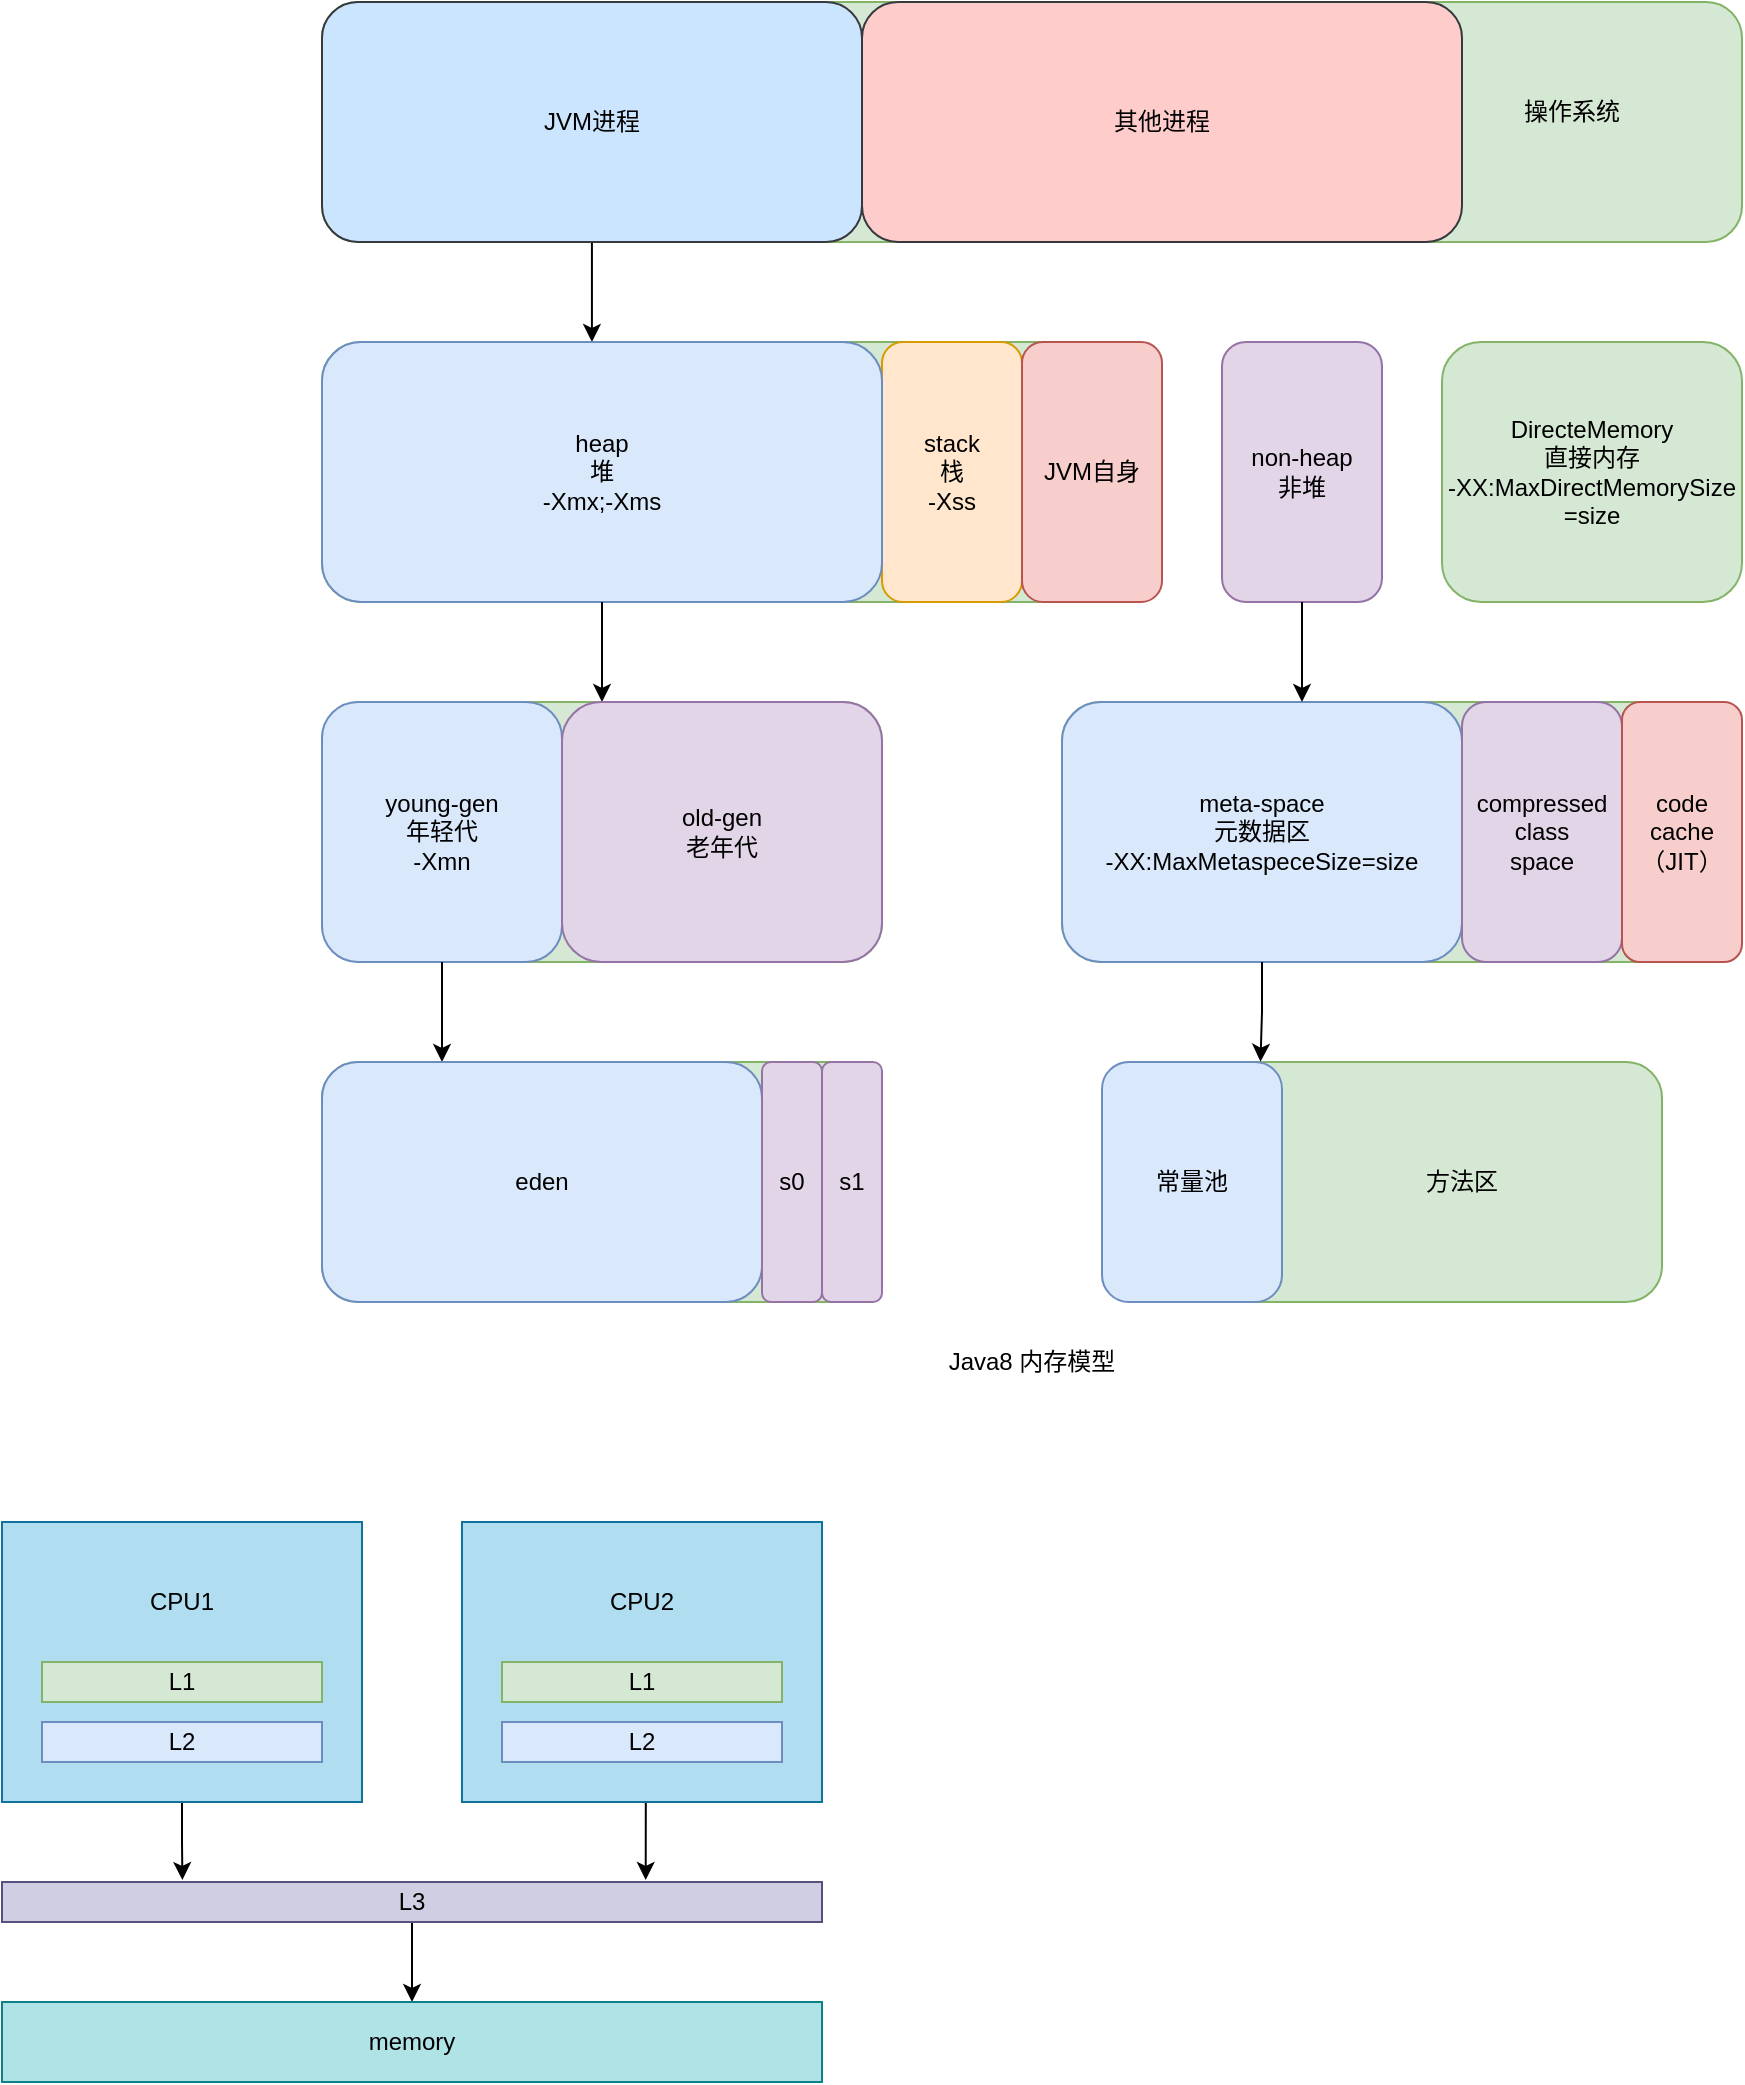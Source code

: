 <mxfile version="14.8.0" type="github">
  <diagram id="Hnj8u2Z6kbTL5qg60Vhd" name="第 1 页">
    <mxGraphModel dx="946" dy="589" grid="1" gridSize="10" guides="1" tooltips="1" connect="1" arrows="1" fold="1" page="1" pageScale="1" pageWidth="3300" pageHeight="2339" math="0" shadow="0">
      <root>
        <mxCell id="0" />
        <mxCell id="1" parent="0" />
        <mxCell id="2FLW1CLS9qOiseNBJpWG-12" style="edgeStyle=orthogonalEdgeStyle;rounded=0;orthogonalLoop=1;jettySize=auto;html=1;entryX=0.22;entryY=-0.05;entryDx=0;entryDy=0;entryPerimeter=0;" parent="1" source="2FLW1CLS9qOiseNBJpWG-1" target="2FLW1CLS9qOiseNBJpWG-11" edge="1">
          <mxGeometry relative="1" as="geometry" />
        </mxCell>
        <mxCell id="2FLW1CLS9qOiseNBJpWG-1" value="" style="rounded=0;whiteSpace=wrap;html=1;fillColor=#b1ddf0;strokeColor=#10739e;" parent="1" vertex="1">
          <mxGeometry x="60" y="800" width="180" height="140" as="geometry" />
        </mxCell>
        <mxCell id="i2o0Ual5Depr8FTci9SJ-35" value="" style="group" parent="1" vertex="1" connectable="0">
          <mxGeometry x="220" y="40" width="710" height="700" as="geometry" />
        </mxCell>
        <mxCell id="i2o0Ual5Depr8FTci9SJ-1" value="" style="rounded=1;whiteSpace=wrap;html=1;fillColor=#d5e8d4;strokeColor=#82b366;" parent="i2o0Ual5Depr8FTci9SJ-35" vertex="1">
          <mxGeometry width="710" height="120" as="geometry" />
        </mxCell>
        <mxCell id="i2o0Ual5Depr8FTci9SJ-2" value="操作系统" style="text;html=1;strokeColor=none;fillColor=none;align=center;verticalAlign=middle;whiteSpace=wrap;rounded=0;" parent="i2o0Ual5Depr8FTci9SJ-35" vertex="1">
          <mxGeometry x="580" y="40" width="90" height="30" as="geometry" />
        </mxCell>
        <mxCell id="i2o0Ual5Depr8FTci9SJ-36" style="edgeStyle=orthogonalEdgeStyle;rounded=0;orthogonalLoop=1;jettySize=auto;html=1;entryX=0.482;entryY=0;entryDx=0;entryDy=0;entryPerimeter=0;" parent="i2o0Ual5Depr8FTci9SJ-35" source="i2o0Ual5Depr8FTci9SJ-3" target="i2o0Ual5Depr8FTci9SJ-11" edge="1">
          <mxGeometry relative="1" as="geometry" />
        </mxCell>
        <mxCell id="i2o0Ual5Depr8FTci9SJ-3" value="JVM进程" style="rounded=1;whiteSpace=wrap;html=1;fillColor=#cce5ff;strokeColor=#36393d;" parent="i2o0Ual5Depr8FTci9SJ-35" vertex="1">
          <mxGeometry width="270" height="120" as="geometry" />
        </mxCell>
        <mxCell id="i2o0Ual5Depr8FTci9SJ-4" value="其他进程" style="rounded=1;whiteSpace=wrap;html=1;fillColor=#ffcccc;strokeColor=#36393d;" parent="i2o0Ual5Depr8FTci9SJ-35" vertex="1">
          <mxGeometry x="270" width="300" height="120" as="geometry" />
        </mxCell>
        <mxCell id="i2o0Ual5Depr8FTci9SJ-6" value="" style="rounded=1;whiteSpace=wrap;html=1;fillColor=#d5e8d4;strokeColor=#82b366;" parent="i2o0Ual5Depr8FTci9SJ-35" vertex="1">
          <mxGeometry y="170" width="420" height="130" as="geometry" />
        </mxCell>
        <mxCell id="i2o0Ual5Depr8FTci9SJ-7" value="DirecteMemory&lt;br&gt;直接内存&lt;br&gt;-XX:MaxDirectMemorySize&lt;br&gt;=size" style="rounded=1;whiteSpace=wrap;html=1;fillColor=#d5e8d4;strokeColor=#82b366;" parent="i2o0Ual5Depr8FTci9SJ-35" vertex="1">
          <mxGeometry x="560" y="170" width="150" height="130" as="geometry" />
        </mxCell>
        <mxCell id="i2o0Ual5Depr8FTci9SJ-9" value="stack&lt;br&gt;栈&lt;br&gt;-Xss" style="rounded=1;whiteSpace=wrap;html=1;fillColor=#ffe6cc;strokeColor=#d79b00;" parent="i2o0Ual5Depr8FTci9SJ-35" vertex="1">
          <mxGeometry x="280" y="170" width="70" height="130" as="geometry" />
        </mxCell>
        <mxCell id="i2o0Ual5Depr8FTci9SJ-10" value="JVM自身" style="rounded=1;whiteSpace=wrap;html=1;fillColor=#f8cecc;strokeColor=#b85450;" parent="i2o0Ual5Depr8FTci9SJ-35" vertex="1">
          <mxGeometry x="350" y="170" width="70" height="130" as="geometry" />
        </mxCell>
        <mxCell id="i2o0Ual5Depr8FTci9SJ-11" value="heap&lt;br&gt;堆&lt;br&gt;-Xmx;-Xms" style="rounded=1;whiteSpace=wrap;html=1;fillColor=#dae8fc;strokeColor=#6c8ebf;" parent="i2o0Ual5Depr8FTci9SJ-35" vertex="1">
          <mxGeometry y="170" width="280" height="130" as="geometry" />
        </mxCell>
        <mxCell id="i2o0Ual5Depr8FTci9SJ-13" value="" style="rounded=1;whiteSpace=wrap;html=1;fillColor=#d5e8d4;strokeColor=#82b366;" parent="i2o0Ual5Depr8FTci9SJ-35" vertex="1">
          <mxGeometry y="350" width="280" height="130" as="geometry" />
        </mxCell>
        <mxCell id="i2o0Ual5Depr8FTci9SJ-14" value="young-gen&lt;br&gt;年轻代&lt;br&gt;-Xmn" style="rounded=1;whiteSpace=wrap;html=1;fillColor=#dae8fc;strokeColor=#6c8ebf;" parent="i2o0Ual5Depr8FTci9SJ-35" vertex="1">
          <mxGeometry y="350" width="120" height="130" as="geometry" />
        </mxCell>
        <mxCell id="i2o0Ual5Depr8FTci9SJ-17" style="edgeStyle=orthogonalEdgeStyle;rounded=0;orthogonalLoop=1;jettySize=auto;html=1;entryX=0.125;entryY=0;entryDx=0;entryDy=0;entryPerimeter=0;" parent="i2o0Ual5Depr8FTci9SJ-35" source="i2o0Ual5Depr8FTci9SJ-11" target="i2o0Ual5Depr8FTci9SJ-15" edge="1">
          <mxGeometry relative="1" as="geometry" />
        </mxCell>
        <mxCell id="i2o0Ual5Depr8FTci9SJ-15" value="old-gen&lt;br&gt;老年代" style="rounded=1;whiteSpace=wrap;html=1;fillColor=#e1d5e7;strokeColor=#9673a6;" parent="i2o0Ual5Depr8FTci9SJ-35" vertex="1">
          <mxGeometry x="120" y="350" width="160" height="130" as="geometry" />
        </mxCell>
        <mxCell id="i2o0Ual5Depr8FTci9SJ-18" value="" style="whiteSpace=wrap;html=1;rounded=1;strokeColor=#82b366;fillColor=#d5e8d4;" parent="i2o0Ual5Depr8FTci9SJ-35" vertex="1">
          <mxGeometry y="530" width="280" height="120" as="geometry" />
        </mxCell>
        <mxCell id="i2o0Ual5Depr8FTci9SJ-19" value="" style="edgeStyle=orthogonalEdgeStyle;rounded=0;orthogonalLoop=1;jettySize=auto;html=1;" parent="i2o0Ual5Depr8FTci9SJ-35" source="i2o0Ual5Depr8FTci9SJ-14" edge="1">
          <mxGeometry relative="1" as="geometry">
            <mxPoint x="60" y="530" as="targetPoint" />
          </mxGeometry>
        </mxCell>
        <mxCell id="i2o0Ual5Depr8FTci9SJ-20" value="eden" style="rounded=1;whiteSpace=wrap;html=1;fillColor=#dae8fc;strokeColor=#6c8ebf;" parent="i2o0Ual5Depr8FTci9SJ-35" vertex="1">
          <mxGeometry y="530" width="220" height="120" as="geometry" />
        </mxCell>
        <mxCell id="i2o0Ual5Depr8FTci9SJ-21" value="s0" style="rounded=1;whiteSpace=wrap;html=1;fillColor=#e1d5e7;strokeColor=#9673a6;" parent="i2o0Ual5Depr8FTci9SJ-35" vertex="1">
          <mxGeometry x="220" y="530" width="30" height="120" as="geometry" />
        </mxCell>
        <mxCell id="i2o0Ual5Depr8FTci9SJ-22" value="s1" style="rounded=1;whiteSpace=wrap;html=1;fillColor=#e1d5e7;strokeColor=#9673a6;" parent="i2o0Ual5Depr8FTci9SJ-35" vertex="1">
          <mxGeometry x="250" y="530" width="30" height="120" as="geometry" />
        </mxCell>
        <mxCell id="i2o0Ual5Depr8FTci9SJ-23" value="" style="rounded=1;whiteSpace=wrap;html=1;fillColor=#d5e8d4;strokeColor=#82b366;" parent="i2o0Ual5Depr8FTci9SJ-35" vertex="1">
          <mxGeometry x="370" y="350" width="340" height="130" as="geometry" />
        </mxCell>
        <mxCell id="i2o0Ual5Depr8FTci9SJ-25" value="meta-space&lt;br&gt;元数据区&lt;br&gt;-XX:MaxMetaspeceSize=size" style="rounded=1;whiteSpace=wrap;html=1;fillColor=#dae8fc;strokeColor=#6c8ebf;" parent="i2o0Ual5Depr8FTci9SJ-35" vertex="1">
          <mxGeometry x="370" y="350" width="200" height="130" as="geometry" />
        </mxCell>
        <mxCell id="i2o0Ual5Depr8FTci9SJ-26" value="compressed&lt;br&gt;class&lt;br&gt;space" style="rounded=1;whiteSpace=wrap;html=1;fillColor=#e1d5e7;strokeColor=#9673a6;" parent="i2o0Ual5Depr8FTci9SJ-35" vertex="1">
          <mxGeometry x="570" y="350" width="80" height="130" as="geometry" />
        </mxCell>
        <mxCell id="i2o0Ual5Depr8FTci9SJ-27" value="code&lt;br&gt;cache&lt;br&gt;（JIT）" style="rounded=1;whiteSpace=wrap;html=1;fillColor=#f8cecc;strokeColor=#b85450;" parent="i2o0Ual5Depr8FTci9SJ-35" vertex="1">
          <mxGeometry x="650" y="350" width="60" height="130" as="geometry" />
        </mxCell>
        <mxCell id="i2o0Ual5Depr8FTci9SJ-29" value="" style="whiteSpace=wrap;html=1;rounded=1;strokeColor=#82b366;fillColor=#d5e8d4;" parent="i2o0Ual5Depr8FTci9SJ-35" vertex="1">
          <mxGeometry x="390" y="530" width="280" height="120" as="geometry" />
        </mxCell>
        <mxCell id="i2o0Ual5Depr8FTci9SJ-30" style="edgeStyle=orthogonalEdgeStyle;rounded=0;orthogonalLoop=1;jettySize=auto;html=1;entryX=0.283;entryY=-0.001;entryDx=0;entryDy=0;entryPerimeter=0;" parent="i2o0Ual5Depr8FTci9SJ-35" source="i2o0Ual5Depr8FTci9SJ-25" target="i2o0Ual5Depr8FTci9SJ-29" edge="1">
          <mxGeometry relative="1" as="geometry" />
        </mxCell>
        <mxCell id="i2o0Ual5Depr8FTci9SJ-31" value="常量池" style="rounded=1;whiteSpace=wrap;html=1;fillColor=#dae8fc;strokeColor=#6c8ebf;" parent="i2o0Ual5Depr8FTci9SJ-35" vertex="1">
          <mxGeometry x="390" y="530" width="90" height="120" as="geometry" />
        </mxCell>
        <mxCell id="i2o0Ual5Depr8FTci9SJ-32" value="方法区" style="text;html=1;strokeColor=none;fillColor=none;align=center;verticalAlign=middle;whiteSpace=wrap;rounded=0;" parent="i2o0Ual5Depr8FTci9SJ-35" vertex="1">
          <mxGeometry x="550" y="580" width="40" height="20" as="geometry" />
        </mxCell>
        <mxCell id="i2o0Ual5Depr8FTci9SJ-34" value="Java8 内存模型" style="text;html=1;strokeColor=none;fillColor=none;align=center;verticalAlign=middle;whiteSpace=wrap;rounded=0;" parent="i2o0Ual5Depr8FTci9SJ-35" vertex="1">
          <mxGeometry x="265" y="660" width="180" height="40" as="geometry" />
        </mxCell>
        <mxCell id="i2o0Ual5Depr8FTci9SJ-12" value="non-heap&lt;br&gt;非堆" style="rounded=1;whiteSpace=wrap;html=1;fillColor=#e1d5e7;strokeColor=#9673a6;" parent="i2o0Ual5Depr8FTci9SJ-35" vertex="1">
          <mxGeometry x="450" y="170" width="80" height="130" as="geometry" />
        </mxCell>
        <mxCell id="T1Gyrw0ThtfeSEBhmDdN-2" style="edgeStyle=orthogonalEdgeStyle;rounded=0;orthogonalLoop=1;jettySize=auto;html=1;" parent="1" source="i2o0Ual5Depr8FTci9SJ-12" edge="1">
          <mxGeometry relative="1" as="geometry">
            <mxPoint x="710" y="390" as="targetPoint" />
          </mxGeometry>
        </mxCell>
        <mxCell id="2FLW1CLS9qOiseNBJpWG-2" value="L1" style="rounded=0;whiteSpace=wrap;html=1;fillColor=#d5e8d4;strokeColor=#82b366;" parent="1" vertex="1">
          <mxGeometry x="80" y="870" width="140" height="20" as="geometry" />
        </mxCell>
        <mxCell id="2FLW1CLS9qOiseNBJpWG-3" value="L2" style="rounded=0;whiteSpace=wrap;html=1;fillColor=#dae8fc;strokeColor=#6c8ebf;" parent="1" vertex="1">
          <mxGeometry x="80" y="900" width="140" height="20" as="geometry" />
        </mxCell>
        <mxCell id="2FLW1CLS9qOiseNBJpWG-6" value="CPU1" style="text;html=1;strokeColor=none;fillColor=none;align=center;verticalAlign=middle;whiteSpace=wrap;rounded=0;" parent="1" vertex="1">
          <mxGeometry x="130" y="830" width="40" height="20" as="geometry" />
        </mxCell>
        <mxCell id="2FLW1CLS9qOiseNBJpWG-13" style="edgeStyle=orthogonalEdgeStyle;rounded=0;orthogonalLoop=1;jettySize=auto;html=1;exitX=0.5;exitY=1;exitDx=0;exitDy=0;entryX=0.785;entryY=-0.05;entryDx=0;entryDy=0;entryPerimeter=0;" parent="1" source="2FLW1CLS9qOiseNBJpWG-7" target="2FLW1CLS9qOiseNBJpWG-11" edge="1">
          <mxGeometry relative="1" as="geometry" />
        </mxCell>
        <mxCell id="2FLW1CLS9qOiseNBJpWG-7" value="" style="rounded=0;whiteSpace=wrap;html=1;fillColor=#b1ddf0;strokeColor=#10739e;" parent="1" vertex="1">
          <mxGeometry x="290" y="800" width="180" height="140" as="geometry" />
        </mxCell>
        <mxCell id="2FLW1CLS9qOiseNBJpWG-8" value="L1" style="rounded=0;whiteSpace=wrap;html=1;fillColor=#d5e8d4;strokeColor=#82b366;" parent="1" vertex="1">
          <mxGeometry x="310" y="870" width="140" height="20" as="geometry" />
        </mxCell>
        <mxCell id="2FLW1CLS9qOiseNBJpWG-9" value="L2" style="rounded=0;whiteSpace=wrap;html=1;fillColor=#dae8fc;strokeColor=#6c8ebf;" parent="1" vertex="1">
          <mxGeometry x="310" y="900" width="140" height="20" as="geometry" />
        </mxCell>
        <mxCell id="2FLW1CLS9qOiseNBJpWG-10" value="CPU2" style="text;html=1;strokeColor=none;fillColor=none;align=center;verticalAlign=middle;whiteSpace=wrap;rounded=0;" parent="1" vertex="1">
          <mxGeometry x="360" y="830" width="40" height="20" as="geometry" />
        </mxCell>
        <mxCell id="2FLW1CLS9qOiseNBJpWG-15" style="edgeStyle=orthogonalEdgeStyle;rounded=0;orthogonalLoop=1;jettySize=auto;html=1;entryX=0.5;entryY=0;entryDx=0;entryDy=0;" parent="1" source="2FLW1CLS9qOiseNBJpWG-11" target="2FLW1CLS9qOiseNBJpWG-14" edge="1">
          <mxGeometry relative="1" as="geometry" />
        </mxCell>
        <mxCell id="2FLW1CLS9qOiseNBJpWG-11" value="L3" style="rounded=0;whiteSpace=wrap;html=1;fillColor=#d0cee2;strokeColor=#56517e;" parent="1" vertex="1">
          <mxGeometry x="60" y="980" width="410" height="20" as="geometry" />
        </mxCell>
        <mxCell id="2FLW1CLS9qOiseNBJpWG-14" value="memory" style="rounded=0;whiteSpace=wrap;html=1;fillColor=#b0e3e6;strokeColor=#0e8088;" parent="1" vertex="1">
          <mxGeometry x="60" y="1040" width="410" height="40" as="geometry" />
        </mxCell>
      </root>
    </mxGraphModel>
  </diagram>
</mxfile>
